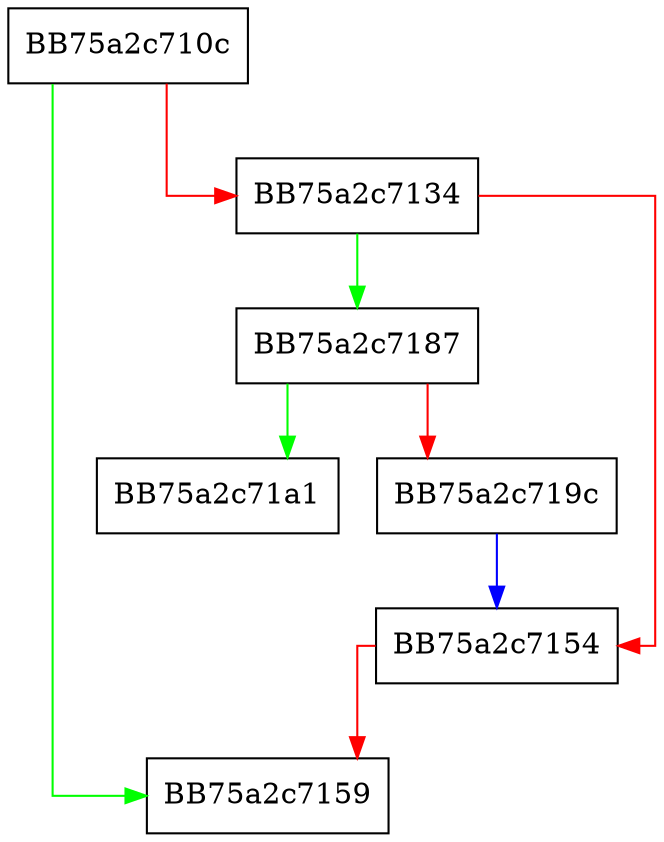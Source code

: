 digraph _Change_array {
  node [shape="box"];
  graph [splines=ortho];
  BB75a2c710c -> BB75a2c7159 [color="green"];
  BB75a2c710c -> BB75a2c7134 [color="red"];
  BB75a2c7134 -> BB75a2c7187 [color="green"];
  BB75a2c7134 -> BB75a2c7154 [color="red"];
  BB75a2c7154 -> BB75a2c7159 [color="red"];
  BB75a2c7187 -> BB75a2c71a1 [color="green"];
  BB75a2c7187 -> BB75a2c719c [color="red"];
  BB75a2c719c -> BB75a2c7154 [color="blue"];
}